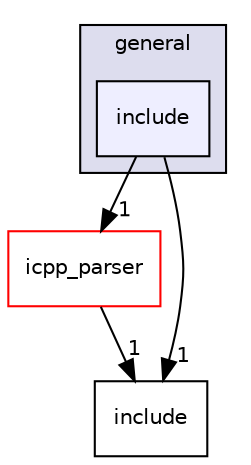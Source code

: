 digraph "include" {
  compound=true
  node [ fontsize="10", fontname="Helvetica"];
  edge [ labelfontsize="10", labelfontname="Helvetica"];
  subgraph clusterdir_0035c26b3779a454e9f59b98e5e5e84a {
    graph [ bgcolor="#ddddee", pencolor="black", label="general" fontname="Helvetica", fontsize="10", URL="dir_0035c26b3779a454e9f59b98e5e5e84a.html"]
  dir_b64dbe13b43be106e4ce5c0865e2bb52 [shape=box, label="include", style="filled", fillcolor="#eeeeff", pencolor="black", URL="dir_b64dbe13b43be106e4ce5c0865e2bb52.html"];
  }
  dir_9a09475e64ca178f832d9cd2d32ea8b5 [shape=box label="icpp_parser" fillcolor="white" style="filled" color="red" URL="dir_9a09475e64ca178f832d9cd2d32ea8b5.html"];
  dir_d44c64559bbebec7f509842c48db8b23 [shape=box label="include" URL="dir_d44c64559bbebec7f509842c48db8b23.html"];
  dir_9a09475e64ca178f832d9cd2d32ea8b5->dir_d44c64559bbebec7f509842c48db8b23 [headlabel="1", labeldistance=1.5 headhref="dir_000012_000015.html"];
  dir_b64dbe13b43be106e4ce5c0865e2bb52->dir_9a09475e64ca178f832d9cd2d32ea8b5 [headlabel="1", labeldistance=1.5 headhref="dir_000011_000012.html"];
  dir_b64dbe13b43be106e4ce5c0865e2bb52->dir_d44c64559bbebec7f509842c48db8b23 [headlabel="1", labeldistance=1.5 headhref="dir_000011_000015.html"];
}
